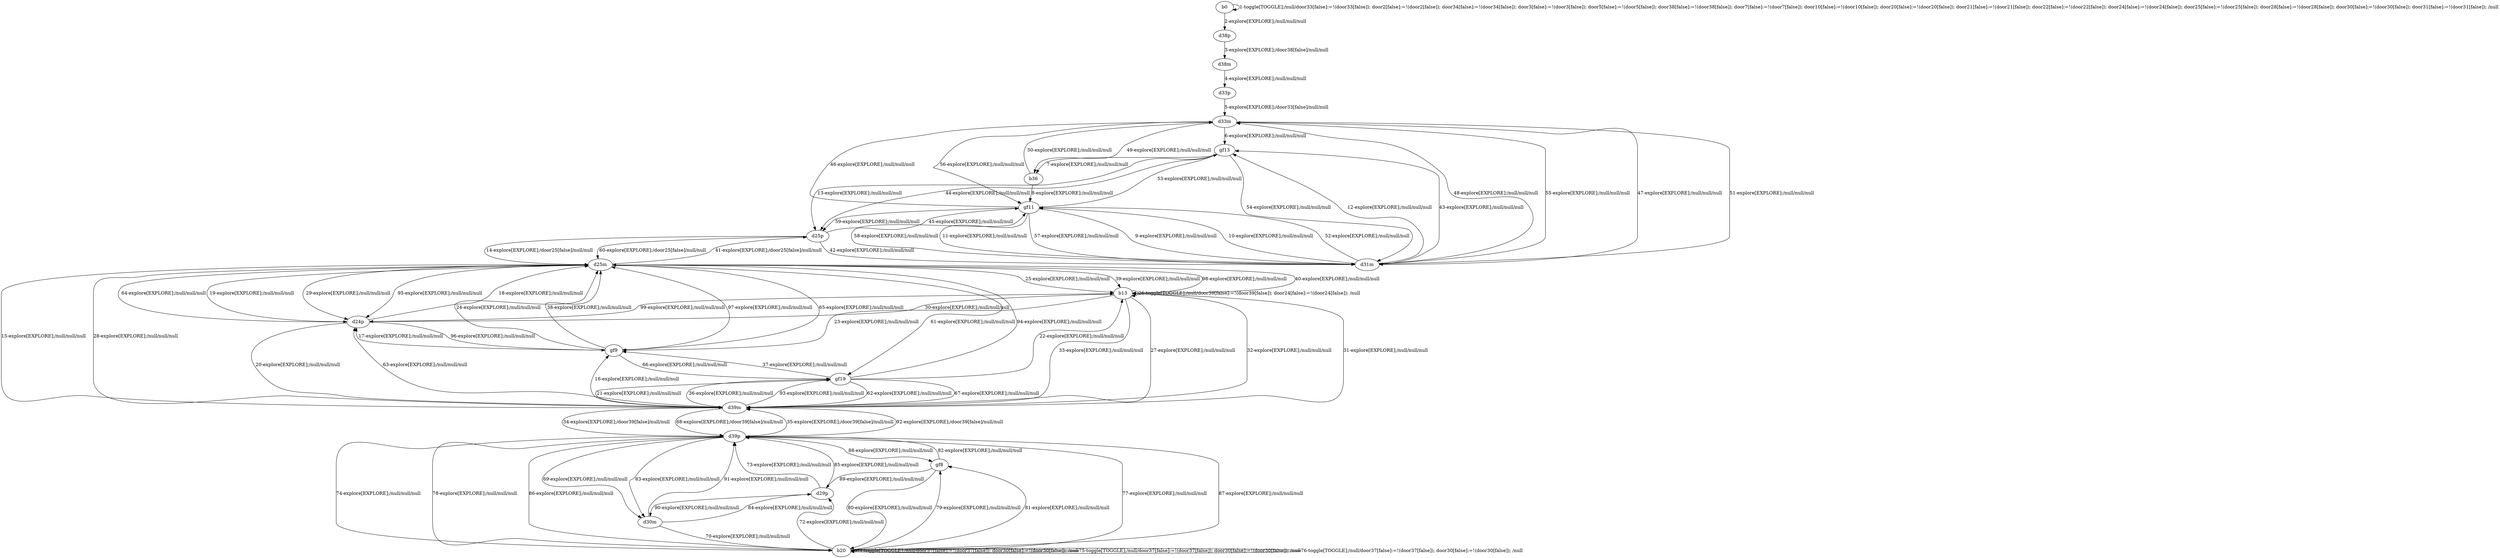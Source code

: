 # Total number of goals covered by this test: 1
# b20 --> gf8

digraph g {
"b0" -> "b0" [label = "1-toggle[TOGGLE];/null/door33[false]:=!(door33[false]); door2[false]:=!(door2[false]); door34[false]:=!(door34[false]); door3[false]:=!(door3[false]); door5[false]:=!(door5[false]); door38[false]:=!(door38[false]); door7[false]:=!(door7[false]); door10[false]:=!(door10[false]); door20[false]:=!(door20[false]); door21[false]:=!(door21[false]); door22[false]:=!(door22[false]); door24[false]:=!(door24[false]); door25[false]:=!(door25[false]); door28[false]:=!(door28[false]); door30[false]:=!(door30[false]); door31[false]:=!(door31[false]); /null"];
"b0" -> "d38p" [label = "2-explore[EXPLORE];/null/null/null"];
"d38p" -> "d38m" [label = "3-explore[EXPLORE];/door38[false]/null/null"];
"d38m" -> "d33p" [label = "4-explore[EXPLORE];/null/null/null"];
"d33p" -> "d33m" [label = "5-explore[EXPLORE];/door33[false]/null/null"];
"d33m" -> "gf13" [label = "6-explore[EXPLORE];/null/null/null"];
"gf13" -> "b36" [label = "7-explore[EXPLORE];/null/null/null"];
"b36" -> "gf11" [label = "8-explore[EXPLORE];/null/null/null"];
"gf11" -> "d31m" [label = "9-explore[EXPLORE];/null/null/null"];
"d31m" -> "gf11" [label = "10-explore[EXPLORE];/null/null/null"];
"gf11" -> "d31m" [label = "11-explore[EXPLORE];/null/null/null"];
"d31m" -> "gf13" [label = "12-explore[EXPLORE];/null/null/null"];
"gf13" -> "d25p" [label = "13-explore[EXPLORE];/null/null/null"];
"d25p" -> "d25m" [label = "14-explore[EXPLORE];/door25[false]/null/null"];
"d25m" -> "d39m" [label = "15-explore[EXPLORE];/null/null/null"];
"d39m" -> "gf9" [label = "16-explore[EXPLORE];/null/null/null"];
"gf9" -> "d24p" [label = "17-explore[EXPLORE];/null/null/null"];
"d24p" -> "d25m" [label = "18-explore[EXPLORE];/null/null/null"];
"d25m" -> "d24p" [label = "19-explore[EXPLORE];/null/null/null"];
"d24p" -> "d39m" [label = "20-explore[EXPLORE];/null/null/null"];
"d39m" -> "gf19" [label = "21-explore[EXPLORE];/null/null/null"];
"gf19" -> "b13" [label = "22-explore[EXPLORE];/null/null/null"];
"b13" -> "gf9" [label = "23-explore[EXPLORE];/null/null/null"];
"gf9" -> "d25m" [label = "24-explore[EXPLORE];/null/null/null"];
"d25m" -> "b13" [label = "25-explore[EXPLORE];/null/null/null"];
"b13" -> "b13" [label = "26-toggle[TOGGLE];/null/door39[false]:=!(door39[false]); door24[false]:=!(door24[false]); /null"];
"b13" -> "d39m" [label = "27-explore[EXPLORE];/null/null/null"];
"d39m" -> "d25m" [label = "28-explore[EXPLORE];/null/null/null"];
"d25m" -> "d24p" [label = "29-explore[EXPLORE];/null/null/null"];
"d24p" -> "b13" [label = "30-explore[EXPLORE];/null/null/null"];
"b13" -> "d39m" [label = "31-explore[EXPLORE];/null/null/null"];
"d39m" -> "b13" [label = "32-explore[EXPLORE];/null/null/null"];
"b13" -> "d39m" [label = "33-explore[EXPLORE];/null/null/null"];
"d39m" -> "d39p" [label = "34-explore[EXPLORE];/door39[false]/null/null"];
"d39p" -> "d39m" [label = "35-explore[EXPLORE];/door39[false]/null/null"];
"d39m" -> "gf19" [label = "36-explore[EXPLORE];/null/null/null"];
"gf19" -> "gf9" [label = "37-explore[EXPLORE];/null/null/null"];
"gf9" -> "d25m" [label = "38-explore[EXPLORE];/null/null/null"];
"d25m" -> "b13" [label = "39-explore[EXPLORE];/null/null/null"];
"b13" -> "d25m" [label = "40-explore[EXPLORE];/null/null/null"];
"d25m" -> "d25p" [label = "41-explore[EXPLORE];/door25[false]/null/null"];
"d25p" -> "d31m" [label = "42-explore[EXPLORE];/null/null/null"];
"d31m" -> "gf13" [label = "43-explore[EXPLORE];/null/null/null"];
"gf13" -> "d25p" [label = "44-explore[EXPLORE];/null/null/null"];
"d25p" -> "gf11" [label = "45-explore[EXPLORE];/null/null/null"];
"gf11" -> "d33m" [label = "46-explore[EXPLORE];/null/null/null"];
"d33m" -> "d31m" [label = "47-explore[EXPLORE];/null/null/null"];
"d31m" -> "d33m" [label = "48-explore[EXPLORE];/null/null/null"];
"d33m" -> "b36" [label = "49-explore[EXPLORE];/null/null/null"];
"b36" -> "d33m" [label = "50-explore[EXPLORE];/null/null/null"];
"d33m" -> "d31m" [label = "51-explore[EXPLORE];/null/null/null"];
"d31m" -> "gf11" [label = "52-explore[EXPLORE];/null/null/null"];
"gf11" -> "gf13" [label = "53-explore[EXPLORE];/null/null/null"];
"gf13" -> "d31m" [label = "54-explore[EXPLORE];/null/null/null"];
"d31m" -> "d33m" [label = "55-explore[EXPLORE];/null/null/null"];
"d33m" -> "gf11" [label = "56-explore[EXPLORE];/null/null/null"];
"gf11" -> "d31m" [label = "57-explore[EXPLORE];/null/null/null"];
"d31m" -> "gf11" [label = "58-explore[EXPLORE];/null/null/null"];
"gf11" -> "d25p" [label = "59-explore[EXPLORE];/null/null/null"];
"d25p" -> "d25m" [label = "60-explore[EXPLORE];/door25[false]/null/null"];
"d25m" -> "gf19" [label = "61-explore[EXPLORE];/null/null/null"];
"gf19" -> "d39m" [label = "62-explore[EXPLORE];/null/null/null"];
"d39m" -> "d24p" [label = "63-explore[EXPLORE];/null/null/null"];
"d24p" -> "d25m" [label = "64-explore[EXPLORE];/null/null/null"];
"d25m" -> "gf9" [label = "65-explore[EXPLORE];/null/null/null"];
"gf9" -> "gf19" [label = "66-explore[EXPLORE];/null/null/null"];
"gf19" -> "d39m" [label = "67-explore[EXPLORE];/null/null/null"];
"d39m" -> "d39p" [label = "68-explore[EXPLORE];/door39[false]/null/null"];
"d39p" -> "d30m" [label = "69-explore[EXPLORE];/null/null/null"];
"d30m" -> "b20" [label = "70-explore[EXPLORE];/null/null/null"];
"b20" -> "b20" [label = "71-toggle[TOGGLE];/null/door37[false]:=!(door37[false]); door30[false]:=!(door30[false]); /null"];
"b20" -> "d29p" [label = "72-explore[EXPLORE];/null/null/null"];
"d29p" -> "d39p" [label = "73-explore[EXPLORE];/null/null/null"];
"d39p" -> "b20" [label = "74-explore[EXPLORE];/null/null/null"];
"b20" -> "b20" [label = "75-toggle[TOGGLE];/null/door37[false]:=!(door37[false]); door30[false]:=!(door30[false]); /null"];
"b20" -> "b20" [label = "76-toggle[TOGGLE];/null/door37[false]:=!(door37[false]); door30[false]:=!(door30[false]); /null"];
"b20" -> "d39p" [label = "77-explore[EXPLORE];/null/null/null"];
"d39p" -> "b20" [label = "78-explore[EXPLORE];/null/null/null"];
"b20" -> "gf8" [label = "79-explore[EXPLORE];/null/null/null"];
"gf8" -> "b20" [label = "80-explore[EXPLORE];/null/null/null"];
"b20" -> "gf8" [label = "81-explore[EXPLORE];/null/null/null"];
"gf8" -> "d39p" [label = "82-explore[EXPLORE];/null/null/null"];
"d39p" -> "d30m" [label = "83-explore[EXPLORE];/null/null/null"];
"d30m" -> "d29p" [label = "84-explore[EXPLORE];/null/null/null"];
"d29p" -> "d39p" [label = "85-explore[EXPLORE];/null/null/null"];
"d39p" -> "b20" [label = "86-explore[EXPLORE];/null/null/null"];
"b20" -> "d39p" [label = "87-explore[EXPLORE];/null/null/null"];
"d39p" -> "gf8" [label = "88-explore[EXPLORE];/null/null/null"];
"gf8" -> "d29p" [label = "89-explore[EXPLORE];/null/null/null"];
"d29p" -> "d30m" [label = "90-explore[EXPLORE];/null/null/null"];
"d30m" -> "d39p" [label = "91-explore[EXPLORE];/null/null/null"];
"d39p" -> "d39m" [label = "92-explore[EXPLORE];/door39[false]/null/null"];
"d39m" -> "gf19" [label = "93-explore[EXPLORE];/null/null/null"];
"gf19" -> "d25m" [label = "94-explore[EXPLORE];/null/null/null"];
"d25m" -> "d24p" [label = "95-explore[EXPLORE];/null/null/null"];
"d24p" -> "gf9" [label = "96-explore[EXPLORE];/null/null/null"];
"gf9" -> "d25m" [label = "97-explore[EXPLORE];/null/null/null"];
"d25m" -> "b13" [label = "98-explore[EXPLORE];/null/null/null"];
"b13" -> "d24p" [label = "99-explore[EXPLORE];/null/null/null"];
}
